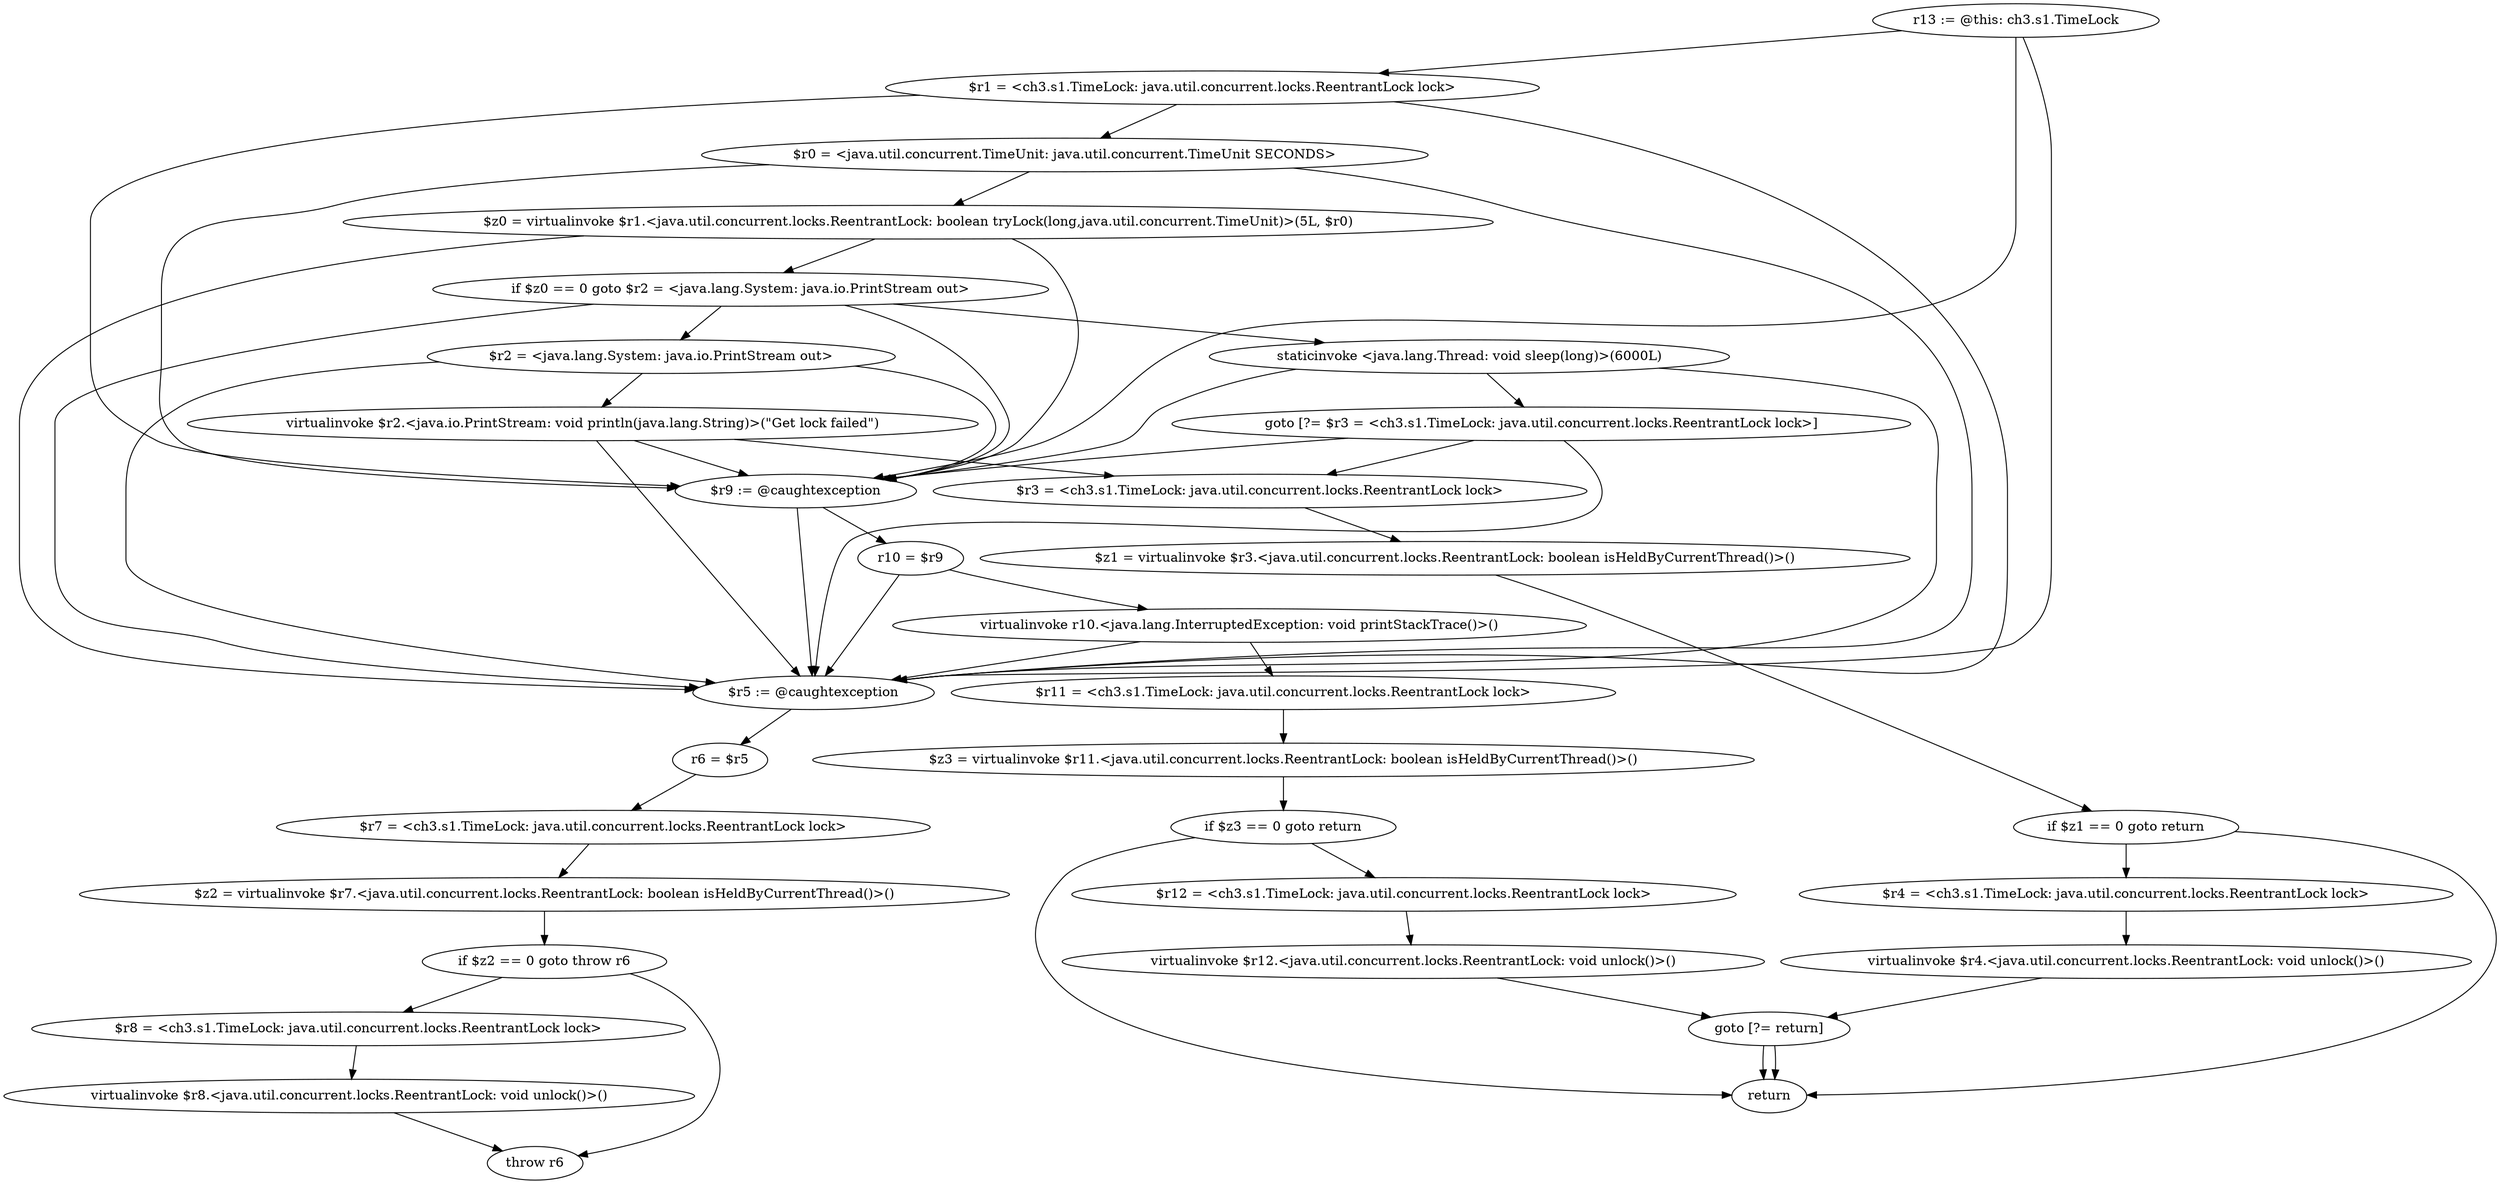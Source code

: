 digraph "unitGraph" {
    "r13 := @this: ch3.s1.TimeLock"
    "$r1 = <ch3.s1.TimeLock: java.util.concurrent.locks.ReentrantLock lock>"
    "$r0 = <java.util.concurrent.TimeUnit: java.util.concurrent.TimeUnit SECONDS>"
    "$z0 = virtualinvoke $r1.<java.util.concurrent.locks.ReentrantLock: boolean tryLock(long,java.util.concurrent.TimeUnit)>(5L, $r0)"
    "if $z0 == 0 goto $r2 = <java.lang.System: java.io.PrintStream out>"
    "staticinvoke <java.lang.Thread: void sleep(long)>(6000L)"
    "goto [?= $r3 = <ch3.s1.TimeLock: java.util.concurrent.locks.ReentrantLock lock>]"
    "$r2 = <java.lang.System: java.io.PrintStream out>"
    "virtualinvoke $r2.<java.io.PrintStream: void println(java.lang.String)>(\"Get lock failed\")"
    "$r3 = <ch3.s1.TimeLock: java.util.concurrent.locks.ReentrantLock lock>"
    "$z1 = virtualinvoke $r3.<java.util.concurrent.locks.ReentrantLock: boolean isHeldByCurrentThread()>()"
    "if $z1 == 0 goto return"
    "$r4 = <ch3.s1.TimeLock: java.util.concurrent.locks.ReentrantLock lock>"
    "virtualinvoke $r4.<java.util.concurrent.locks.ReentrantLock: void unlock()>()"
    "goto [?= return]"
    "$r9 := @caughtexception"
    "r10 = $r9"
    "virtualinvoke r10.<java.lang.InterruptedException: void printStackTrace()>()"
    "$r11 = <ch3.s1.TimeLock: java.util.concurrent.locks.ReentrantLock lock>"
    "$z3 = virtualinvoke $r11.<java.util.concurrent.locks.ReentrantLock: boolean isHeldByCurrentThread()>()"
    "if $z3 == 0 goto return"
    "$r12 = <ch3.s1.TimeLock: java.util.concurrent.locks.ReentrantLock lock>"
    "virtualinvoke $r12.<java.util.concurrent.locks.ReentrantLock: void unlock()>()"
    "$r5 := @caughtexception"
    "r6 = $r5"
    "$r7 = <ch3.s1.TimeLock: java.util.concurrent.locks.ReentrantLock lock>"
    "$z2 = virtualinvoke $r7.<java.util.concurrent.locks.ReentrantLock: boolean isHeldByCurrentThread()>()"
    "if $z2 == 0 goto throw r6"
    "$r8 = <ch3.s1.TimeLock: java.util.concurrent.locks.ReentrantLock lock>"
    "virtualinvoke $r8.<java.util.concurrent.locks.ReentrantLock: void unlock()>()"
    "throw r6"
    "return"
    "r13 := @this: ch3.s1.TimeLock"->"$r9 := @caughtexception";
    "r13 := @this: ch3.s1.TimeLock"->"$r5 := @caughtexception";
    "r13 := @this: ch3.s1.TimeLock"->"$r1 = <ch3.s1.TimeLock: java.util.concurrent.locks.ReentrantLock lock>";
    "$r1 = <ch3.s1.TimeLock: java.util.concurrent.locks.ReentrantLock lock>"->"$r9 := @caughtexception";
    "$r1 = <ch3.s1.TimeLock: java.util.concurrent.locks.ReentrantLock lock>"->"$r5 := @caughtexception";
    "$r1 = <ch3.s1.TimeLock: java.util.concurrent.locks.ReentrantLock lock>"->"$r0 = <java.util.concurrent.TimeUnit: java.util.concurrent.TimeUnit SECONDS>";
    "$r0 = <java.util.concurrent.TimeUnit: java.util.concurrent.TimeUnit SECONDS>"->"$r9 := @caughtexception";
    "$r0 = <java.util.concurrent.TimeUnit: java.util.concurrent.TimeUnit SECONDS>"->"$r5 := @caughtexception";
    "$r0 = <java.util.concurrent.TimeUnit: java.util.concurrent.TimeUnit SECONDS>"->"$z0 = virtualinvoke $r1.<java.util.concurrent.locks.ReentrantLock: boolean tryLock(long,java.util.concurrent.TimeUnit)>(5L, $r0)";
    "$z0 = virtualinvoke $r1.<java.util.concurrent.locks.ReentrantLock: boolean tryLock(long,java.util.concurrent.TimeUnit)>(5L, $r0)"->"$r9 := @caughtexception";
    "$z0 = virtualinvoke $r1.<java.util.concurrent.locks.ReentrantLock: boolean tryLock(long,java.util.concurrent.TimeUnit)>(5L, $r0)"->"$r5 := @caughtexception";
    "$z0 = virtualinvoke $r1.<java.util.concurrent.locks.ReentrantLock: boolean tryLock(long,java.util.concurrent.TimeUnit)>(5L, $r0)"->"if $z0 == 0 goto $r2 = <java.lang.System: java.io.PrintStream out>";
    "if $z0 == 0 goto $r2 = <java.lang.System: java.io.PrintStream out>"->"staticinvoke <java.lang.Thread: void sleep(long)>(6000L)";
    "if $z0 == 0 goto $r2 = <java.lang.System: java.io.PrintStream out>"->"$r2 = <java.lang.System: java.io.PrintStream out>";
    "if $z0 == 0 goto $r2 = <java.lang.System: java.io.PrintStream out>"->"$r9 := @caughtexception";
    "if $z0 == 0 goto $r2 = <java.lang.System: java.io.PrintStream out>"->"$r5 := @caughtexception";
    "staticinvoke <java.lang.Thread: void sleep(long)>(6000L)"->"$r9 := @caughtexception";
    "staticinvoke <java.lang.Thread: void sleep(long)>(6000L)"->"$r5 := @caughtexception";
    "staticinvoke <java.lang.Thread: void sleep(long)>(6000L)"->"goto [?= $r3 = <ch3.s1.TimeLock: java.util.concurrent.locks.ReentrantLock lock>]";
    "goto [?= $r3 = <ch3.s1.TimeLock: java.util.concurrent.locks.ReentrantLock lock>]"->"$r9 := @caughtexception";
    "goto [?= $r3 = <ch3.s1.TimeLock: java.util.concurrent.locks.ReentrantLock lock>]"->"$r5 := @caughtexception";
    "goto [?= $r3 = <ch3.s1.TimeLock: java.util.concurrent.locks.ReentrantLock lock>]"->"$r3 = <ch3.s1.TimeLock: java.util.concurrent.locks.ReentrantLock lock>";
    "$r2 = <java.lang.System: java.io.PrintStream out>"->"$r9 := @caughtexception";
    "$r2 = <java.lang.System: java.io.PrintStream out>"->"$r5 := @caughtexception";
    "$r2 = <java.lang.System: java.io.PrintStream out>"->"virtualinvoke $r2.<java.io.PrintStream: void println(java.lang.String)>(\"Get lock failed\")";
    "virtualinvoke $r2.<java.io.PrintStream: void println(java.lang.String)>(\"Get lock failed\")"->"$r9 := @caughtexception";
    "virtualinvoke $r2.<java.io.PrintStream: void println(java.lang.String)>(\"Get lock failed\")"->"$r5 := @caughtexception";
    "virtualinvoke $r2.<java.io.PrintStream: void println(java.lang.String)>(\"Get lock failed\")"->"$r3 = <ch3.s1.TimeLock: java.util.concurrent.locks.ReentrantLock lock>";
    "$r3 = <ch3.s1.TimeLock: java.util.concurrent.locks.ReentrantLock lock>"->"$z1 = virtualinvoke $r3.<java.util.concurrent.locks.ReentrantLock: boolean isHeldByCurrentThread()>()";
    "$z1 = virtualinvoke $r3.<java.util.concurrent.locks.ReentrantLock: boolean isHeldByCurrentThread()>()"->"if $z1 == 0 goto return";
    "if $z1 == 0 goto return"->"$r4 = <ch3.s1.TimeLock: java.util.concurrent.locks.ReentrantLock lock>";
    "if $z1 == 0 goto return"->"return";
    "$r4 = <ch3.s1.TimeLock: java.util.concurrent.locks.ReentrantLock lock>"->"virtualinvoke $r4.<java.util.concurrent.locks.ReentrantLock: void unlock()>()";
    "virtualinvoke $r4.<java.util.concurrent.locks.ReentrantLock: void unlock()>()"->"goto [?= return]";
    "goto [?= return]"->"return";
    "$r9 := @caughtexception"->"r10 = $r9";
    "$r9 := @caughtexception"->"$r5 := @caughtexception";
    "r10 = $r9"->"virtualinvoke r10.<java.lang.InterruptedException: void printStackTrace()>()";
    "r10 = $r9"->"$r5 := @caughtexception";
    "virtualinvoke r10.<java.lang.InterruptedException: void printStackTrace()>()"->"$r11 = <ch3.s1.TimeLock: java.util.concurrent.locks.ReentrantLock lock>";
    "virtualinvoke r10.<java.lang.InterruptedException: void printStackTrace()>()"->"$r5 := @caughtexception";
    "$r11 = <ch3.s1.TimeLock: java.util.concurrent.locks.ReentrantLock lock>"->"$z3 = virtualinvoke $r11.<java.util.concurrent.locks.ReentrantLock: boolean isHeldByCurrentThread()>()";
    "$z3 = virtualinvoke $r11.<java.util.concurrent.locks.ReentrantLock: boolean isHeldByCurrentThread()>()"->"if $z3 == 0 goto return";
    "if $z3 == 0 goto return"->"$r12 = <ch3.s1.TimeLock: java.util.concurrent.locks.ReentrantLock lock>";
    "if $z3 == 0 goto return"->"return";
    "$r12 = <ch3.s1.TimeLock: java.util.concurrent.locks.ReentrantLock lock>"->"virtualinvoke $r12.<java.util.concurrent.locks.ReentrantLock: void unlock()>()";
    "virtualinvoke $r12.<java.util.concurrent.locks.ReentrantLock: void unlock()>()"->"goto [?= return]";
    "goto [?= return]"->"return";
    "$r5 := @caughtexception"->"r6 = $r5";
    "r6 = $r5"->"$r7 = <ch3.s1.TimeLock: java.util.concurrent.locks.ReentrantLock lock>";
    "$r7 = <ch3.s1.TimeLock: java.util.concurrent.locks.ReentrantLock lock>"->"$z2 = virtualinvoke $r7.<java.util.concurrent.locks.ReentrantLock: boolean isHeldByCurrentThread()>()";
    "$z2 = virtualinvoke $r7.<java.util.concurrent.locks.ReentrantLock: boolean isHeldByCurrentThread()>()"->"if $z2 == 0 goto throw r6";
    "if $z2 == 0 goto throw r6"->"$r8 = <ch3.s1.TimeLock: java.util.concurrent.locks.ReentrantLock lock>";
    "if $z2 == 0 goto throw r6"->"throw r6";
    "$r8 = <ch3.s1.TimeLock: java.util.concurrent.locks.ReentrantLock lock>"->"virtualinvoke $r8.<java.util.concurrent.locks.ReentrantLock: void unlock()>()";
    "virtualinvoke $r8.<java.util.concurrent.locks.ReentrantLock: void unlock()>()"->"throw r6";
}
